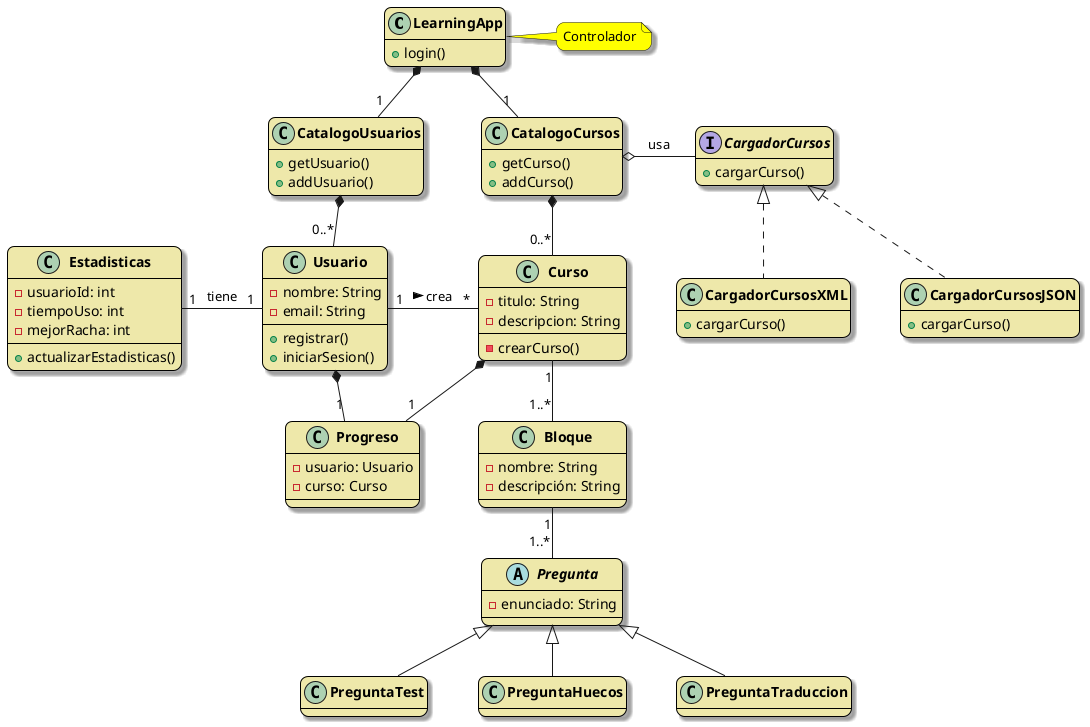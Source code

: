@startuml LearningApp

skinparam DefaultFontName Helvetica
skinparam classBackgroundColor PaleGoldenrod
skinparam classBorderColor Black
skinparam classBorderThickness 1
skinparam classFontStyle bold
skinparam noteBackgroundColor Yellow
skinparam shadowing true
skinparam roundCorner 15
skinparam nodesep 50
skinparam ranksep 50

class LearningApp {
    + login()
}

class Usuario {
    - nombre: String
    - email: String
    + registrar()
    + iniciarSesion()
}

class Curso {
    - titulo: String
    - descripcion: String
    - crearCurso()
}

class CatalogoUsuarios {
    + getUsuario()
    + addUsuario()
}

class CatalogoCursos {
    + getCurso()
    + addCurso()
}

class Estadisticas {
    - usuarioId: int
    - tiempoUso: int
    - mejorRacha: int
    + actualizarEstadisticas()
}

class Progreso {
    - usuario: Usuario
    - curso: Curso
}

interface CargadorCursos {
    + cargarCurso()
}

class CargadorCursosJSON implements CargadorCursos {
    + cargarCurso()
}

class CargadorCursosXML implements CargadorCursos {
    + cargarCurso()
}

class Bloque {
    - nombre: String
    - descripción: String
}

abstract class Pregunta {
    - enunciado: String
}

class PreguntaTest {

}

class PreguntaHuecos {
    
}

class PreguntaTraduccion {
    
}

note right of LearningApp : Controlador

hide LearningApp attributes
hide CatalogoUsuarios attributes
hide CatalogoCursos attributes
hide CargadorCursos attributes
hide CargadorCursosXML attributes
hide CargadorCursosJSON attributes

hide PreguntaTest attributes
hide PreguntaHuecos attributes
hide PreguntaTraduccion attributes


LearningApp *-- "1" CatalogoCursos
LearningApp *-- "1" CatalogoUsuarios

Usuario *-down- "1" Progreso
Curso *-- "1" Progreso

CatalogoUsuarios *-- "0..*" Usuario
CatalogoCursos *-- "0..*" Curso

Usuario "1" -right- "*" Curso : crea >
Usuario "1" -left- "1" Estadisticas : tiene

CatalogoCursos o-right- CargadorCursos : usa

Curso "1" -down- "1..*" Bloque

Bloque "1" -- "1..*" Pregunta

Pregunta <|-- PreguntaTest
Pregunta <|-- PreguntaHuecos
Pregunta <|-- PreguntaTraduccion

@enduml